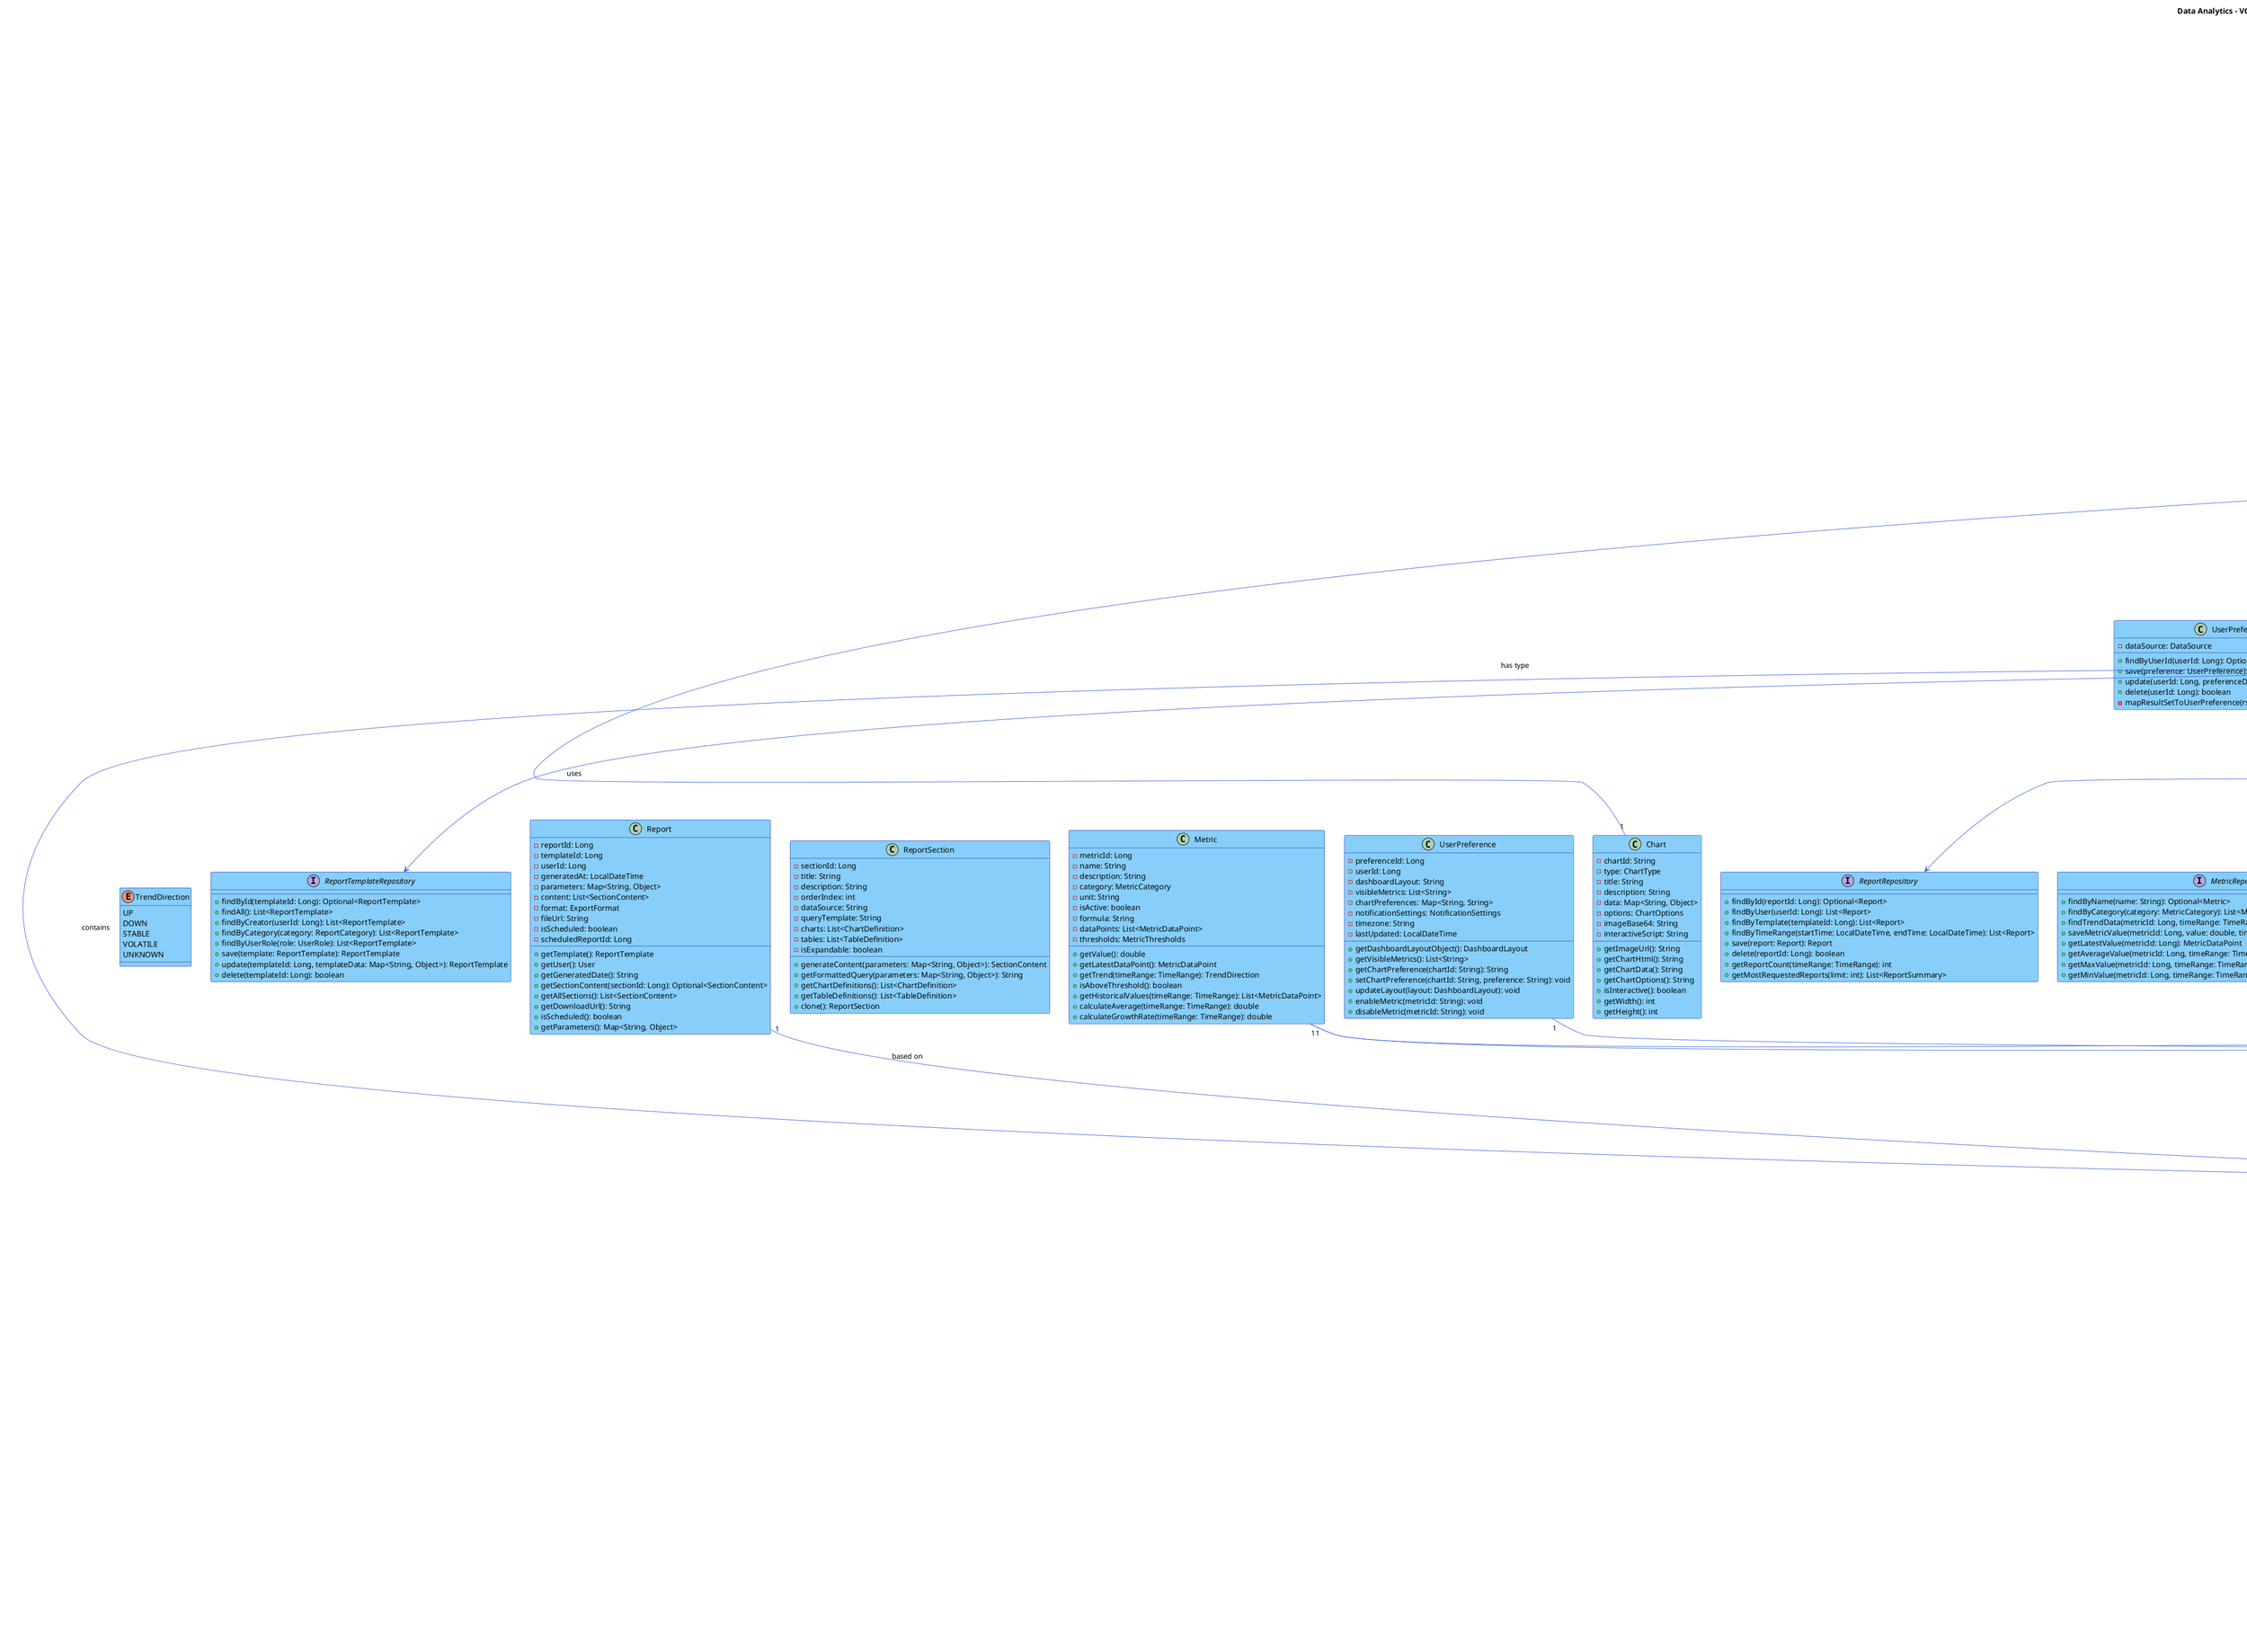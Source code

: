 @startuml
title Data Analytics - VOPC (Design Level)

skinparam class {
  BackgroundColor LightSkyBlue
  ArrowColor RoyalBlue
  BorderColor DarkBlue
}

skinparam package {
  BackgroundColor AliceBlue
  BorderColor SteelBlue
}

package "Presentation Layer" {
  class "AnalyticsView" as AV {
    - dashboardPanel: Panel
    - learningAnalyticsPanel: Panel
    - teachingAnalyticsPanel: Panel
    - systemAnalyticsPanel: Panel
    - reportingPanel: Panel
    - filterPanel: Panel
    - notificationArea: NotificationComponent
    + displayDashboard(dashboard: DashboardDTO): void
    + displayLearningAnalytics(analytics: LearningAnalyticsDTO): void
    + displayTeachingAnalytics(analytics: TeachingAnalyticsDTO): void
    + displaySystemAnalytics(analytics: SystemAnalyticsDTO): void
    + displayReportOptions(options: List<ReportOptionDTO>): void
    + displayNotification(message: String, type: NotificationType): void
    + setViewDashboardHandler(handler: EventHandler): void
    + setGenerateReportHandler(handler: EventHandler): void
    + setExportDataHandler(handler: EventHandler): void
    + setFilterDataHandler(handler: EventHandler): void
    + setCustomQueryHandler(handler: EventHandler): void
  }
  
  enum "NotificationType" as NT {
    SUCCESS
    WARNING
    ERROR
    INFO
  }
}

package "Application Layer" {
  class "AnalyticsController" as AC {
    - dashboardService: DashboardService
    - learningAnalyticsService: LearningAnalyticsService
    - teachingAnalyticsService: TeachingAnalyticsService
    - systemAnalyticsService: SystemAnalyticsService
    - reportingService: ReportingService
    - userService: UserService
    + getDashboard(userId: Long, role: UserRole): DashboardDTO
    + getLearningAnalytics(filters: AnalyticsFilterDTO): LearningAnalyticsDTO
    + getTeachingAnalytics(filters: AnalyticsFilterDTO): TeachingAnalyticsDTO
    + getSystemAnalytics(filters: AnalyticsFilterDTO): SystemAnalyticsDTO
    + getReportOptions(userId: Long, role: UserRole): List<ReportOptionDTO>
    + generateReport(reportConfig: ReportConfigDTO): ReportDTO
    + exportData(exportConfig: ExportConfigDTO): ExportResultDTO
    + executeCustomQuery(query: AnalyticsQueryDTO): QueryResultDTO
    + saveUserPreferences(userId: Long, preferences: AnalyticsPreferencesDTO): void
  }
  
  class "DashboardService" as DS {
    - learningAnalyticsService: LearningAnalyticsService
    - teachingAnalyticsService: TeachingAnalyticsService
    - systemAnalyticsService: SystemAnalyticsService
    - userPreferenceRepository: UserPreferenceRepository
    - chartGenerator: ChartGenerator
    + generateStudentDashboard(studentId: Long): DashboardDTO
    + generateTeacherDashboard(teacherId: Long): DashboardDTO
    + generateAdminDashboard(adminId: Long): DashboardDTO
    + getUserInsights(userId: Long): List<InsightDTO>
    + getActiveMetrics(userId: Long, role: UserRole): Map<String, MetricDTO>
    + saveUserDashboard(userId: Long, layout: DashboardLayoutDTO): void
    + getUserDashboardLayout(userId: Long): DashboardLayoutDTO
    + mapToDTO(dashboard: Dashboard): DashboardDTO
  }
  
  class "LearningAnalyticsService" as LAS {
    - attemptRepository: ExamAttemptRepository
    - enrollmentRepository: EnrollmentRepository
    - studentRepository: StudentRepository
    - courseRepository: CourseRepository
    - progressRepository: ProgressRepository
    - chartGenerator: ChartGenerator
    + getStudentPerformance(studentId: Long): StudentPerformanceDTO
    + getCourseEngagement(courseId: Long): CourseEngagementDTO
    + getCompletionStats(studentId: Long): CompletionStatsDTO
    + getPeerComparison(studentId: Long, courseId: Long): PeerComparisonDTO
    + getLearningPathProgress(studentId: Long): LearningPathDTO
    + getPredictiveAnalytics(studentId: Long): PredictiveAnalyticsDTO
    + getTimeSpentAnalysis(studentId: Long): TimeAnalysisDTO
    + generatePerformanceReport(studentId: Long): PerformanceReportDTO
  }
  
  class "TeachingAnalyticsService" as TAS {
    - examRepository: ExamRepository
    - courseRepository: CourseRepository
    - teacherRepository: TeacherRepository
    - attemptRepository: ExamAttemptRepository
    - feedbackRepository: FeedbackRepository
    - chartGenerator: ChartGenerator
    + getExamStatistics(examId: Long): ExamStatisticsDTO
    + getCourseStatistics(courseId: Long): CourseStatisticsDTO
    + getTeacherPerformance(teacherId: Long): TeacherPerformanceDTO
    + getTeachingWorkload(teacherId: Long): WorkloadDTO
    + getFeedbackAnalysis(teacherId: Long): FeedbackAnalysisDTO
    + getStudentProgressByTeacher(teacherId: Long): StudentProgressDTO
    + getContentEffectiveness(courseId: Long): ContentEffectivenessDTO
    + generateTeachingReport(teacherId: Long): TeachingReportDTO
  }
  
  class "SystemAnalyticsService" as SAS {
    - userRepository: UserRepository
    - logRepository: LogRepository
    - courseRepository: CourseRepository
    - enrollmentRepository: EnrollmentRepository
    - metricRepository: MetricRepository
    - chartGenerator: ChartGenerator
    + getSystemUsage(timeRange: TimeRangeDTO): SystemUsageDTO
    + getUserActivity(filters: ActivityFilterDTO): UserActivityDTO
    + getEnrollmentTrends(timeRange: TimeRangeDTO): EnrollmentTrendsDTO
    + getResourceUtilization(): ResourceUtilizationDTO
    + getSystemPerformance(timeRange: TimeRangeDTO): SystemPerformanceDTO
    + getAnomalyDetection(): AnomalyDetectionDTO
    + getRevenueTrends(timeRange: TimeRangeDTO): RevenueTrendsDTO
    + generateSystemReport(timeRange: TimeRangeDTO): SystemReportDTO
  }
  
  class "ReportingService" as RS {
    - reportTemplateRepository: ReportTemplateRepository
    - reportRepository: ReportRepository
    - learningAnalyticsService: LearningAnalyticsService
    - teachingAnalyticsService: TeachingAnalyticsService
    - systemAnalyticsService: SystemAnalyticsService
    - pdfGenerator: PDFGenerator
    - excelGenerator: ExcelGenerator
    + getAvailableReportTemplates(userRole: UserRole): List<ReportTemplateDTO>
    + generateReport(templateId: Long, parameters: Map<String, Object>): ReportDTO
    + scheduleReport(scheduleConfig: ReportScheduleDTO): ScheduledReportDTO
    + getUserReports(userId: Long): List<ReportDTO>
    + exportReportToFormat(reportId: Long, format: ExportFormat): ExportResultDTO
    + saveCustomReport(report: CustomReportDTO): ReportTemplateDTO
    + deleteReport(reportId: Long): boolean
  }
  
  class "ChartGenerator" as CG {
    - chartConfig: ChartConfiguration
    - colorScheme: ColorScheme
    + createLineChart(data: Map<String, Object>, options: ChartOptions): Chart
    + createBarChart(data: Map<String, Object>, options: ChartOptions): Chart
    + createPieChart(data: Map<String, Object>, options: ChartOptions): Chart
    + createRadarChart(data: Map<String, Object>, options: ChartOptions): Chart
    + createHeatmap(data: Map<String, Object>, options: ChartOptions): Chart
    + createScatterPlot(data: Map<String, Object>, options: ChartOptions): Chart
    + convertToBase64Image(chart: Chart, width: int, height: int): String
    + generateInteractiveChartScript(chart: Chart): String
  }
  
  enum "ExportFormat" as EF {
    PDF
    EXCEL
    CSV
    JSON
    HTML
  }
  
  enum "ChartType" as CT {
    LINE
    BAR
    PIE
    RADAR
    HEATMAP
    SCATTER
    BUBBLE
    AREA
  }
}

package "Domain Layer" {
  interface "UserPreferenceRepository" as UPR {
    + findByUserId(userId: Long): Optional<UserPreference>
    + save(preference: UserPreference): UserPreference
    + update(userId: Long, preferenceData: Map<String, Object>): UserPreference
    + delete(userId: Long): boolean
  }
  
  interface "MetricRepository" as MR {
    + findByName(name: String): Optional<Metric>
    + findByCategory(category: MetricCategory): List<Metric>
    + findTrendData(metricId: Long, timeRange: TimeRange): List<MetricDataPoint>
    + saveMetricValue(metricId: Long, value: double, timestamp: LocalDateTime): MetricDataPoint
    + getLatestValue(metricId: Long): MetricDataPoint
    + getAverageValue(metricId: Long, timeRange: TimeRange): double
    + getMaxValue(metricId: Long, timeRange: TimeRange): double
    + getMinValue(metricId: Long, timeRange: TimeRange): double
  }
  
  interface "LogRepository" as LR {
    + findByTimeRange(startTime: LocalDateTime, endTime: LocalDateTime): List<Log>
    + findByUser(userId: Long): List<Log>
    + findByAction(action: String): List<Log>
    + findByModule(module: String): List<Log>
    + findByErrorLevel(level: ErrorLevel): List<Log>
    + getActivityCount(timeRange: TimeRange): int
    + getUserActivityDistribution(timeRange: TimeRange): Map<Long, Integer>
    + getErrorCount(timeRange: TimeRange): int
  }
  
  interface "ReportTemplateRepository" as RTR {
    + findById(templateId: Long): Optional<ReportTemplate>
    + findAll(): List<ReportTemplate>
    + findByCreator(userId: Long): List<ReportTemplate>
    + findByCategory(category: ReportCategory): List<ReportTemplate>
    + findByUserRole(role: UserRole): List<ReportTemplate>
    + save(template: ReportTemplate): ReportTemplate
    + update(templateId: Long, templateData: Map<String, Object>): ReportTemplate
    + delete(templateId: Long): boolean
  }
  
  interface "ReportRepository" as RR {
    + findById(reportId: Long): Optional<Report>
    + findByUser(userId: Long): List<Report>
    + findByTemplate(templateId: Long): List<Report>
    + findByTimeRange(startTime: LocalDateTime, endTime: LocalDateTime): List<Report>
    + save(report: Report): Report
    + delete(reportId: Long): boolean
    + getReportCount(timeRange: TimeRange): int
    + getMostRequestedReports(limit: int): List<ReportSummary>
  }
  
  class "UserPreference" as UP {
    - preferenceId: Long
    - userId: Long
    - dashboardLayout: String
    - visibleMetrics: List<String>
    - chartPreferences: Map<String, String>
    - notificationSettings: NotificationSettings
    - timezone: String
    - lastUpdated: LocalDateTime
    + getDashboardLayoutObject(): DashboardLayout
    + getVisibleMetrics(): List<String>
    + getChartPreference(chartId: String): String
    + setChartPreference(chartId: String, preference: String): void
    + updateLayout(layout: DashboardLayout): void
    + enableMetric(metricId: String): void
    + disableMetric(metricId: String): void
  }
  
  class "Metric" as M {
    - metricId: Long
    - name: String
    - description: String
    - category: MetricCategory
    - unit: String
    - isActive: boolean
    - formula: String
    - dataPoints: List<MetricDataPoint>
    - thresholds: MetricThresholds
    + getValue(): double
    + getLatestDataPoint(): MetricDataPoint
    + getTrend(timeRange: TimeRange): TrendDirection
    + isAboveThreshold(): boolean
    + getHistoricalValues(timeRange: TimeRange): List<MetricDataPoint>
    + calculateAverage(timeRange: TimeRange): double
    + calculateGrowthRate(timeRange: TimeRange): double
  }
  
  class "MetricDataPoint" as MDP {
    - pointId: Long
    - metricId: Long
    - value: double
    - timestamp: LocalDateTime
    - source: String
    - isAggregated: boolean
    + getValue(): double
    + getFormattedTimestamp(): String
    + getAge(): Duration
  }
  
  class "Log" as L {
    - logId: Long
    - userId: Long
    - action: String
    - module: String
    - timestamp: LocalDateTime
    - ipAddress: String
    - userAgent: String
    - details: String
    - level: ErrorLevel
    - duration: Long
    + isError(): boolean
    + getFormattedTimestamp(): String
    + getActionCategory(): String
    + getDurationMs(): long
    + getUserIdentifier(): String
  }
  
  class "ReportTemplate" as RT {
    - templateId: Long
    - name: String
    - description: String
    - category: ReportCategory
    - creatorId: Long
    - createdAt: LocalDateTime
    - updatedAt: LocalDateTime
    - allowedRoles: List<UserRole>
    - parameters: List<ReportParameter>
    - sections: List<ReportSection>
    - isPublic: boolean
    + canBeUsedBy(role: UserRole): boolean
    + validateParameters(parameters: Map<String, Object>): boolean
    + getRequiredParameters(): List<ReportParameter>
    + getSectionById(sectionId: Long): Optional<ReportSection>
    + addSection(section: ReportSection): void
    + removeSection(sectionId: Long): boolean
    + clone(): ReportTemplate
  }
  
  class "ReportParameter" as RP {
    - parameterId: Long
    - name: String
    - description: String
    - type: ParameterType
    - isRequired: boolean
    - defaultValue: String
    - validationRule: String
    - options: List<String>
    + validate(value: String): boolean
    + getTypedValue(value: String): Object
    + formatForDisplay(value: Object): String
    + isSelectType(): boolean
    + hasDefaultValue(): boolean
  }
  
  class "ReportSection" as RS {
    - sectionId: Long
    - title: String
    - description: String
    - orderIndex: int
    - dataSource: String
    - queryTemplate: String
    - charts: List<ChartDefinition>
    - tables: List<TableDefinition>
    - isExpandable: boolean
    + generateContent(parameters: Map<String, Object>): SectionContent
    + getFormattedQuery(parameters: Map<String, Object>): String
    + getChartDefinitions(): List<ChartDefinition>
    + getTableDefinitions(): List<TableDefinition>
    + clone(): ReportSection
  }
  
  class "Report" as R {
    - reportId: Long
    - templateId: Long
    - userId: Long
    - generatedAt: LocalDateTime
    - parameters: Map<String, Object>
    - content: List<SectionContent>
    - format: ExportFormat
    - fileUrl: String
    - isScheduled: boolean
    - scheduledReportId: Long
    + getTemplate(): ReportTemplate
    + getUser(): User
    + getGeneratedDate(): String
    + getSectionContent(sectionId: Long): Optional<SectionContent>
    + getAllSections(): List<SectionContent>
    + getDownloadUrl(): String
    + isScheduled(): boolean
    + getParameters(): Map<String, Object>
  }
  
  class "Chart" as CH {
    - chartId: String
    - type: ChartType
    - title: String
    - description: String
    - data: Map<String, Object>
    - options: ChartOptions
    - imageBase64: String
    - interactiveScript: String
    + getImageUrl(): String
    + getChartHtml(): String
    + getChartData(): String
    + getChartOptions(): String
    + isInteractive(): boolean
    + getWidth(): int
    + getHeight(): int
  }
  
  enum "MetricCategory" as MC {
    LEARNING
    TEACHING
    SYSTEM
    FINANCIAL
    ENGAGEMENT
    PERFORMANCE
  }
  
  enum "TrendDirection" as TD {
    UP
    DOWN
    STABLE
    VOLATILE
    UNKNOWN
  }
  
  enum "ErrorLevel" as EL {
    INFO
    WARNING
    ERROR
    CRITICAL
  }
  
  enum "ReportCategory" as RC {
    PERFORMANCE
    ENGAGEMENT
    FINANCIAL
    SYSTEM
    CUSTOM
  }
  
  enum "ParameterType" as PT {
    TEXT
    NUMBER
    DATE
    DATE_RANGE
    BOOLEAN
    SELECT
    MULTI_SELECT
  }
}

package "Infrastructure Layer" {
  class "UserPreferenceRepositoryImpl" as UPRI {
    - dataSource: DataSource
    + findByUserId(userId: Long): Optional<UserPreference>
    + save(preference: UserPreference): UserPreference
    + update(userId: Long, preferenceData: Map<String, Object>): UserPreference
    + delete(userId: Long): boolean
    - mapResultSetToUserPreference(rs: ResultSet): UserPreference
  }
  
  class "MetricRepositoryImpl" as MRI {
    - dataSource: DataSource
    + findByName(name: String): Optional<Metric>
    + findByCategory(category: MetricCategory): List<Metric>
    + findTrendData(metricId: Long, timeRange: TimeRange): List<MetricDataPoint>
    + saveMetricValue(metricId: Long, value: double, timestamp: LocalDateTime): MetricDataPoint
    + getLatestValue(metricId: Long): MetricDataPoint
    + getAverageValue(metricId: Long, timeRange: TimeRange): double
    + getMaxValue(metricId: Long, timeRange: TimeRange): double
    + getMinValue(metricId: Long, timeRange: TimeRange): double
    - mapResultSetToMetric(rs: ResultSet): Metric
    - mapResultSetToDataPoint(rs: ResultSet): MetricDataPoint
  }
  
  class "PDFGeneratorImpl" as PDFI {
    - templateEngine: TemplateEngine
    - fontProvider: FontProvider
    - imageService: ImageService
    + generatePDF(template: String, data: Map<String, Object>): byte[]
    + generateReportPDF(report: Report): byte[]
    + addTableToPDF(pdf: PDFDocument, table: Table): void
    + addChartToPDF(pdf: PDFDocument, chart: Chart): void
    + applyWatermark(pdf: byte[], text: String): byte[]
    + applyHeaderFooter(pdf: byte[], header: String, footer: String): byte[]
  }
  
  class "ExcelGeneratorImpl" as EGI {
    - styleProvider: ExcelStyleProvider
    + generateExcel(data: List<Table>, sheetNames: List<String>): byte[]
    + generateReportExcel(report: Report): byte[]
    + addChart(workbook: Workbook, chart: Chart, sheetName: String): void
    + formatCell(cell: Cell, format: String): void
    + createHeaderRow(sheet: Sheet, headers: List<String>): Row
    + applyConditionalFormatting(sheet: Sheet, range: CellRangeAddress, rule: FormatRule): void
  }
}

' DTOs
package "DTOs" {
  class "DashboardDTO" as DDTO {
    - userId: Long
    - userRole: String
    - metrics: Map<String, MetricDTO>
    - charts: List<ChartDTO>
    - insights: List<InsightDTO>
    - quickLinks: List<QuickLinkDTO>
    - lastUpdated: String
    - layout: DashboardLayoutDTO
  }
  
  class "LearningAnalyticsDTO" as LADTO {
    - studentId: Long
    - performance: StudentPerformanceDTO
    - engagement: CourseEngagementDTO
    - completion: CompletionStatsDTO
    - peerComparison: PeerComparisonDTO
    - learningPath: LearningPathDTO
    - predictiveAnalytics: PredictiveAnalyticsDTO
    - timeAnalysis: TimeAnalysisDTO
  }
  
  class "TeachingAnalyticsDTO" as TADTO {
    - teacherId: Long
    - examStatistics: List<ExamStatisticsDTO>
    - courseStatistics: List<CourseStatisticsDTO>
    - teacherPerformance: TeacherPerformanceDTO
    - workload: WorkloadDTO
    - feedbackAnalysis: FeedbackAnalysisDTO
    - studentProgress: StudentProgressDTO
    - contentEffectiveness: ContentEffectivenessDTO
  }
  
  class "SystemAnalyticsDTO" as SADTO {
    - systemUsage: SystemUsageDTO
    - userActivity: UserActivityDTO
    - enrollmentTrends: EnrollmentTrendsDTO
    - resourceUtilization: ResourceUtilizationDTO
    - systemPerformance: SystemPerformanceDTO
    - anomalyDetection: AnomalyDetectionDTO
    - revenueTrends: RevenueTrendsDTO
  }
  
  class "ReportDTO" as RDTO {
    - reportId: Long
    - name: String
    - description: String
    - category: String
    - generatedDate: String
    - generatedBy: String
    - format: String
    - downloadUrl: String
    - sections: List<SectionContentDTO>
    - parameters: Map<String, String>
  }
  
  class "AnalyticsFilterDTO" as AFDTO {
    - timeRange: TimeRangeDTO
    - courseIds: List<Long>
    - departmentIds: List<Long>
    - userIds: List<Long>
    - metricIds: List<Long>
    - groupBy: String
    - sortBy: String
    - limit: Integer
  }
  
  class "ChartDTO" as CHTDTO {
    - chartId: String
    - type: String
    - title: String
    - description: String
    - dataJson: String
    - optionsJson: String
    - imageUrl: String
    - interactiveUrl: String
  }
}

' Relationships
AV ..> AC : uses
AC --> DS : uses
AC --> LAS : uses
AC --> TAS : uses
AC --> SAS : uses
AC --> RS : uses
DS --> UPR : uses
DS --> CG : uses
LAS --> CG : uses
TAS --> CG : uses
SAS --> MR : uses
SAS --> LR : uses
RS --> RTR : uses
RS --> RR : uses
RS --> PDFI : uses
RS --> EGI : uses
UPRI ..|> UPR : implements
MRI ..|> MR : implements
UP "1" -- "1" L : logs
M "1" -- "0..*" MDP : records
RT "1" -- "0..*" RP : requires
RT "1" -- "1..*" RS : contains
R "1" -- "1" RT : based on
CH "1" -- "1" CT : has type
M "1" -- "1" MC : belongs to
L "1" -- "1" EL : has level
RT "1" -- "1" RC : belongs to
RP "1" -- "1" PT : has type
DS ..> DDTO : produces
LAS ..> LADTO : produces
TAS ..> TADTO : produces
SAS ..> SADTO : produces
RS ..> RDTO : produces
CG ..> CHTDTO : produces
AC ..> AFDTO : consumes

@enduml 